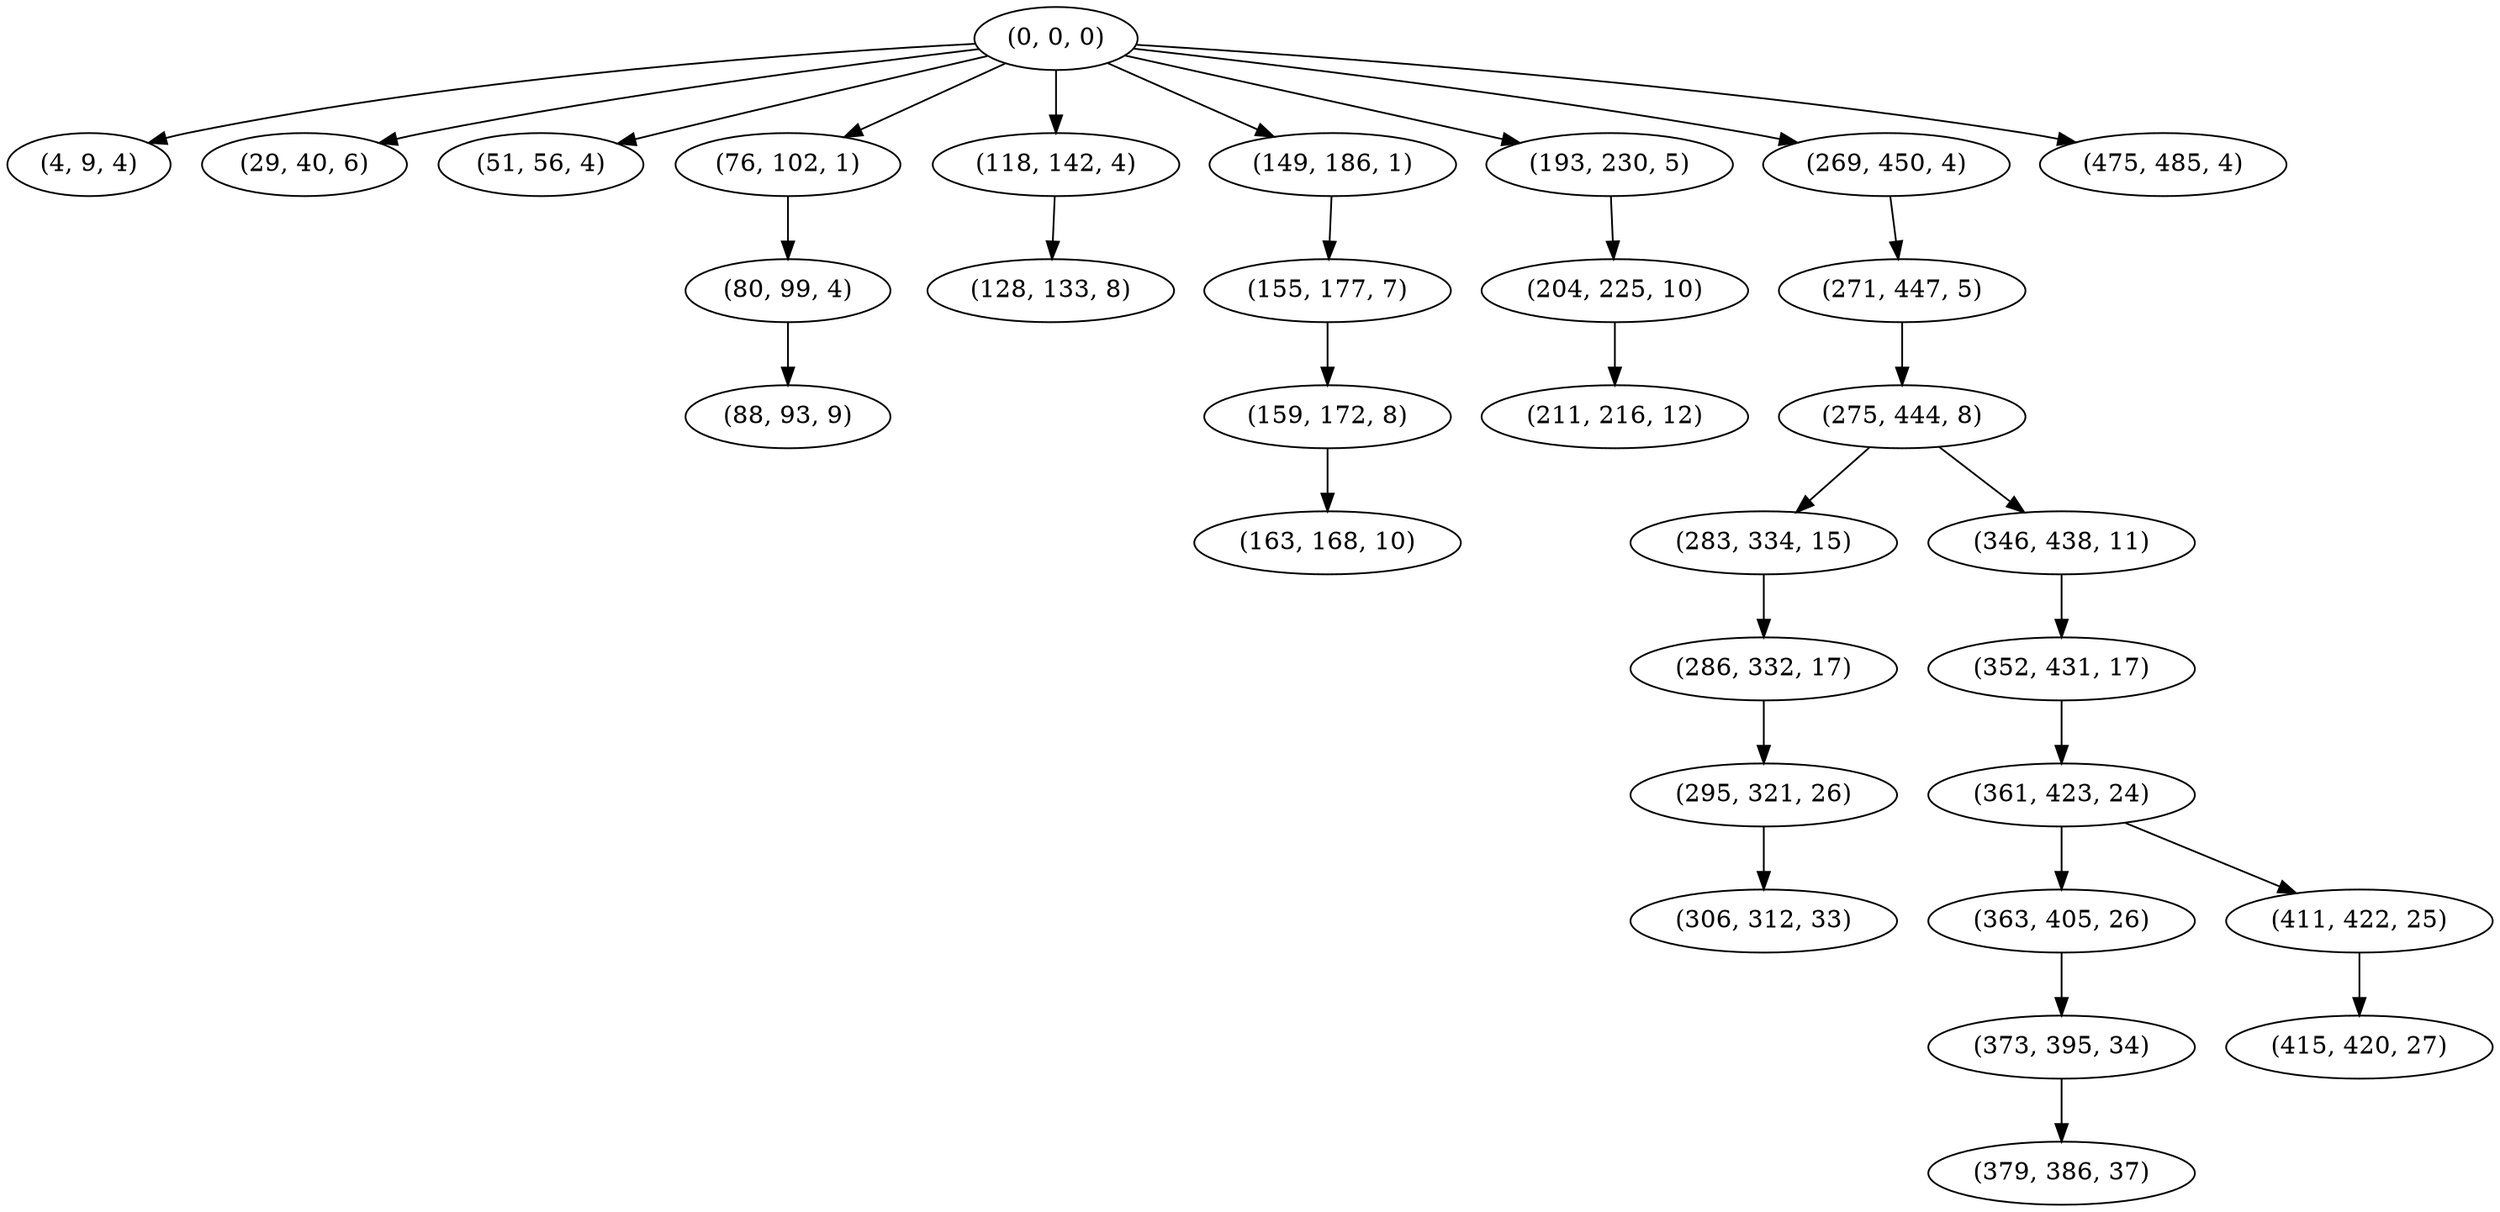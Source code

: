 digraph tree {
    "(0, 0, 0)";
    "(4, 9, 4)";
    "(29, 40, 6)";
    "(51, 56, 4)";
    "(76, 102, 1)";
    "(80, 99, 4)";
    "(88, 93, 9)";
    "(118, 142, 4)";
    "(128, 133, 8)";
    "(149, 186, 1)";
    "(155, 177, 7)";
    "(159, 172, 8)";
    "(163, 168, 10)";
    "(193, 230, 5)";
    "(204, 225, 10)";
    "(211, 216, 12)";
    "(269, 450, 4)";
    "(271, 447, 5)";
    "(275, 444, 8)";
    "(283, 334, 15)";
    "(286, 332, 17)";
    "(295, 321, 26)";
    "(306, 312, 33)";
    "(346, 438, 11)";
    "(352, 431, 17)";
    "(361, 423, 24)";
    "(363, 405, 26)";
    "(373, 395, 34)";
    "(379, 386, 37)";
    "(411, 422, 25)";
    "(415, 420, 27)";
    "(475, 485, 4)";
    "(0, 0, 0)" -> "(4, 9, 4)";
    "(0, 0, 0)" -> "(29, 40, 6)";
    "(0, 0, 0)" -> "(51, 56, 4)";
    "(0, 0, 0)" -> "(76, 102, 1)";
    "(0, 0, 0)" -> "(118, 142, 4)";
    "(0, 0, 0)" -> "(149, 186, 1)";
    "(0, 0, 0)" -> "(193, 230, 5)";
    "(0, 0, 0)" -> "(269, 450, 4)";
    "(0, 0, 0)" -> "(475, 485, 4)";
    "(76, 102, 1)" -> "(80, 99, 4)";
    "(80, 99, 4)" -> "(88, 93, 9)";
    "(118, 142, 4)" -> "(128, 133, 8)";
    "(149, 186, 1)" -> "(155, 177, 7)";
    "(155, 177, 7)" -> "(159, 172, 8)";
    "(159, 172, 8)" -> "(163, 168, 10)";
    "(193, 230, 5)" -> "(204, 225, 10)";
    "(204, 225, 10)" -> "(211, 216, 12)";
    "(269, 450, 4)" -> "(271, 447, 5)";
    "(271, 447, 5)" -> "(275, 444, 8)";
    "(275, 444, 8)" -> "(283, 334, 15)";
    "(275, 444, 8)" -> "(346, 438, 11)";
    "(283, 334, 15)" -> "(286, 332, 17)";
    "(286, 332, 17)" -> "(295, 321, 26)";
    "(295, 321, 26)" -> "(306, 312, 33)";
    "(346, 438, 11)" -> "(352, 431, 17)";
    "(352, 431, 17)" -> "(361, 423, 24)";
    "(361, 423, 24)" -> "(363, 405, 26)";
    "(361, 423, 24)" -> "(411, 422, 25)";
    "(363, 405, 26)" -> "(373, 395, 34)";
    "(373, 395, 34)" -> "(379, 386, 37)";
    "(411, 422, 25)" -> "(415, 420, 27)";
}
